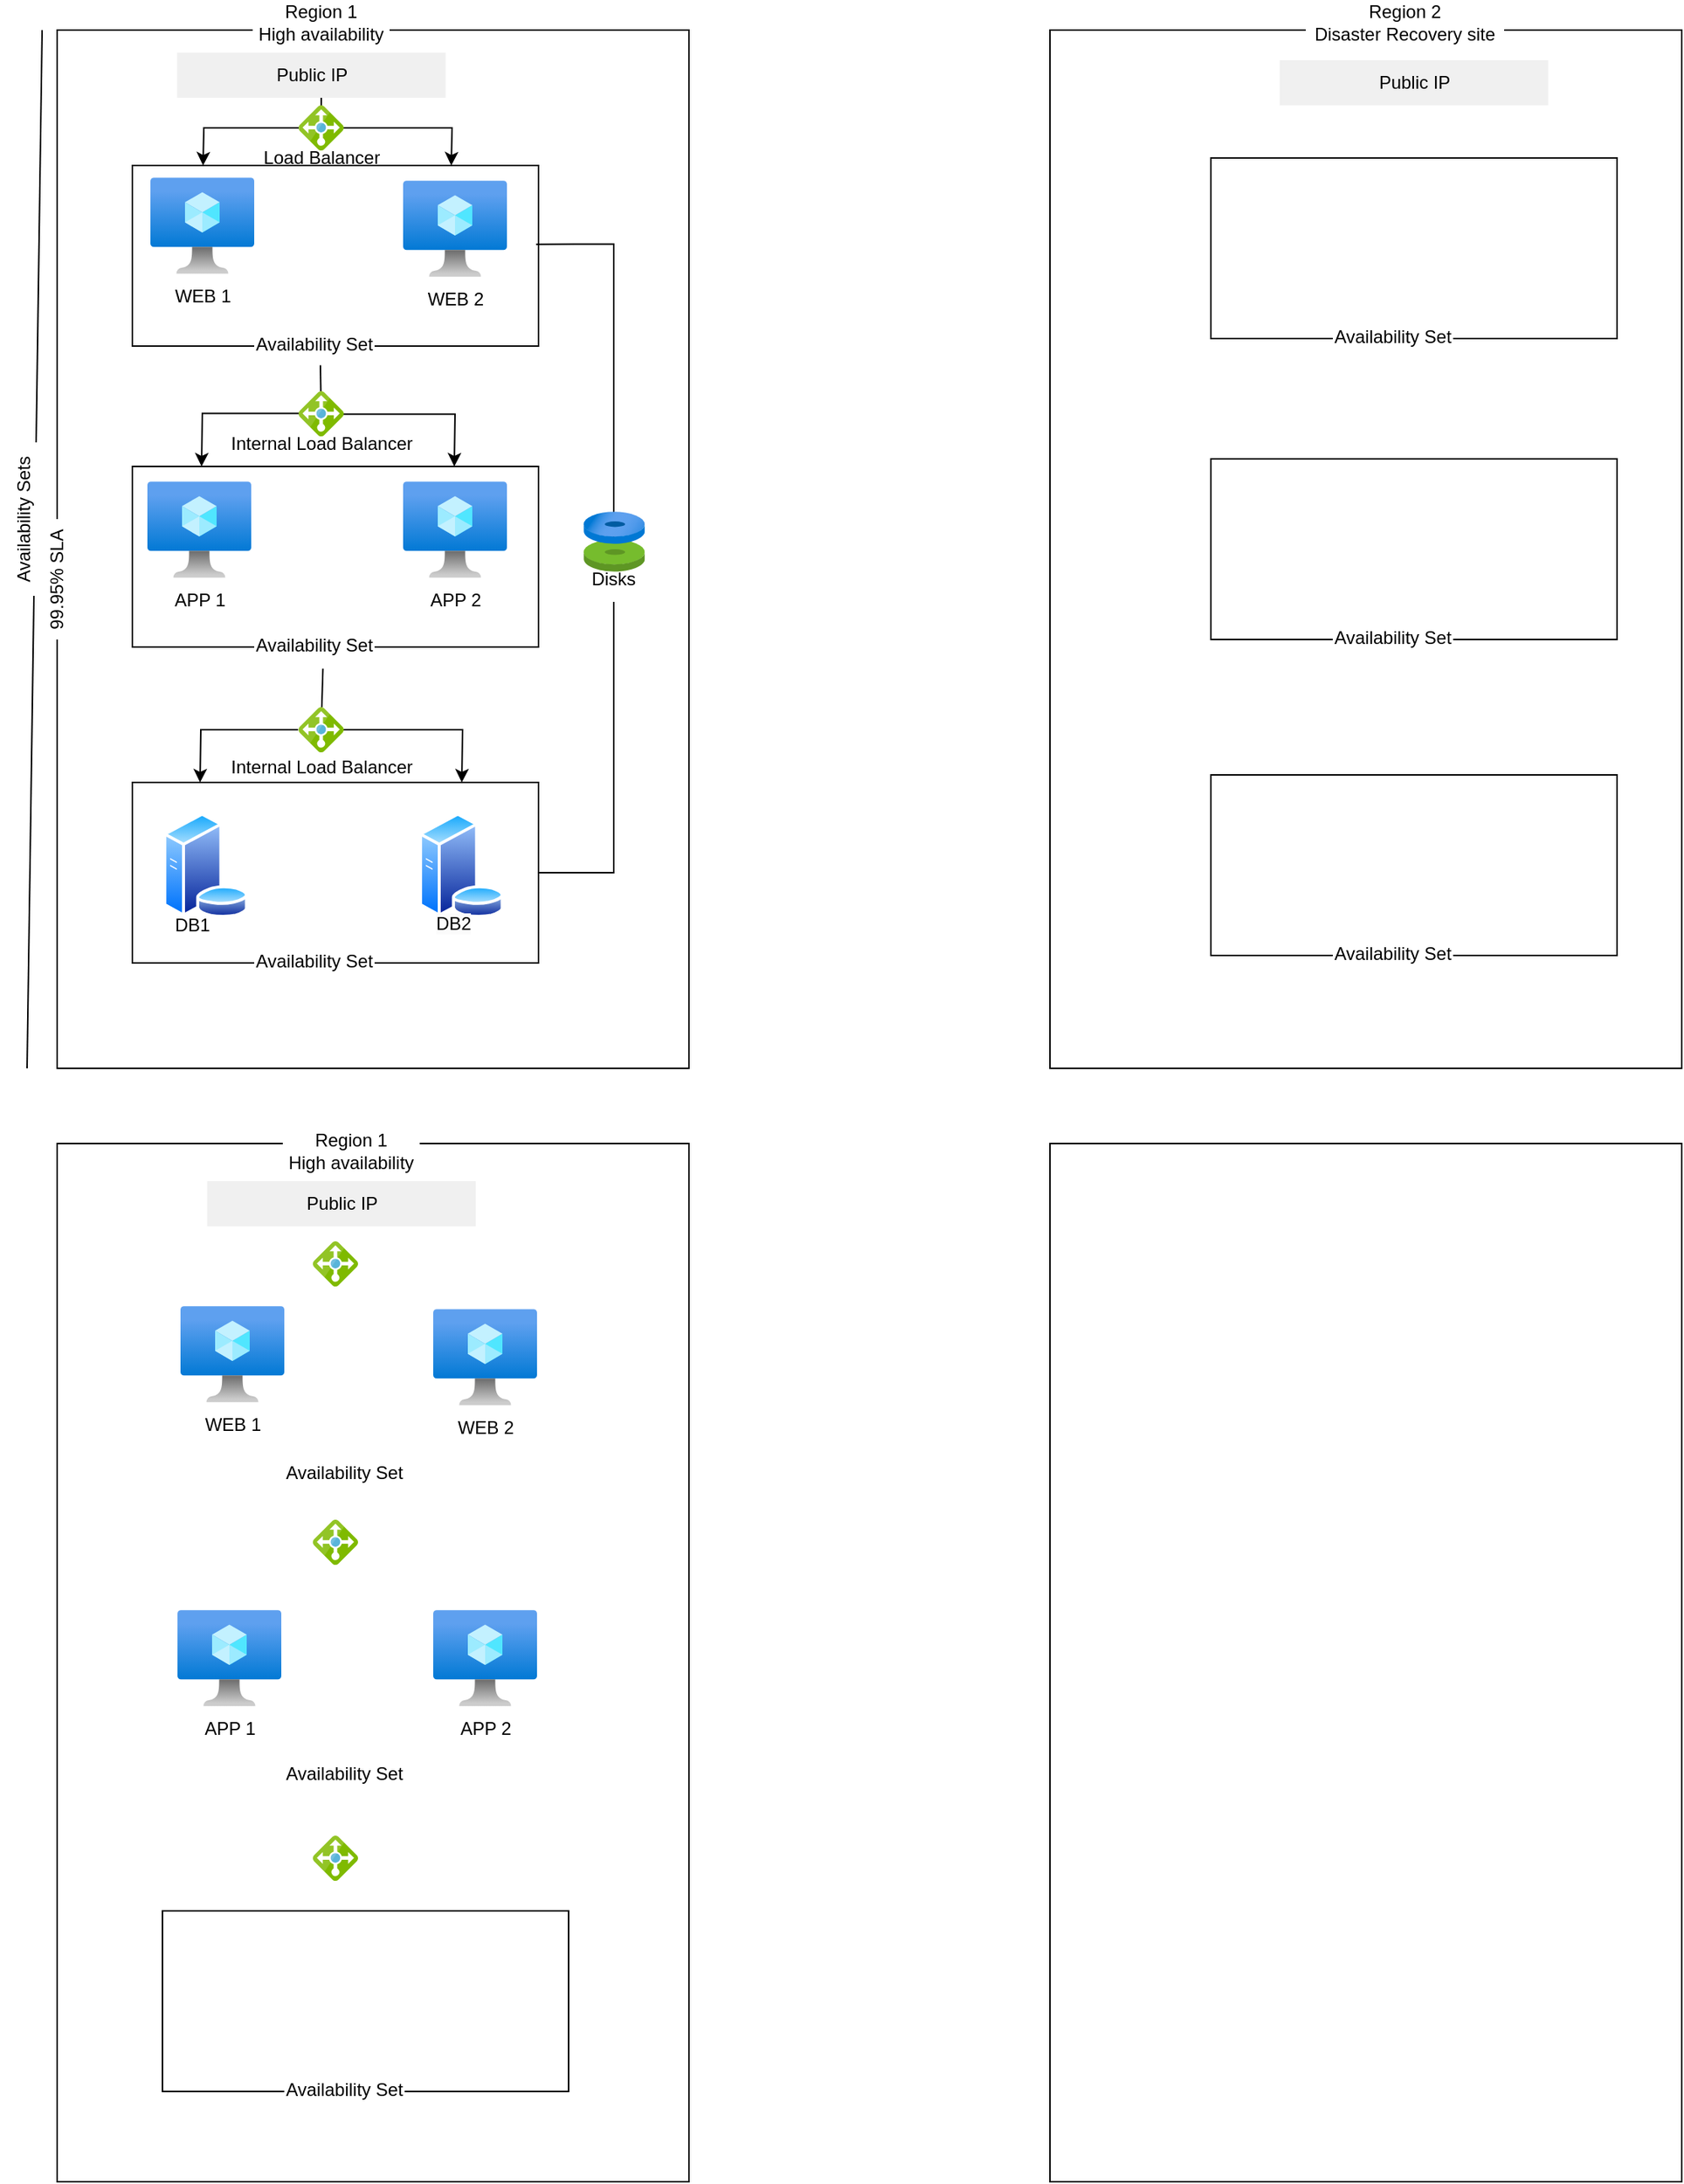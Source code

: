 <mxfile version="23.1.1" type="github">
  <diagram id="WI9T0HZ2pTsCkuznbFz-" name="Page-1">
    <mxGraphModel dx="1430" dy="786" grid="1" gridSize="10" guides="1" tooltips="1" connect="1" arrows="1" fold="1" page="1" pageScale="1" pageWidth="827" pageHeight="1169" math="0" shadow="0">
      <root>
        <mxCell id="0" />
        <mxCell id="1" parent="0" />
        <mxCell id="LbgYifDKzVZNk5WE-PiP-6" value="" style="group;movable=0;resizable=0;rotatable=0;deletable=0;editable=0;locked=1;connectable=0;" vertex="1" connectable="0" parent="1">
          <mxGeometry x="60" y="80" width="1080" height="1430" as="geometry" />
        </mxCell>
        <mxCell id="LbgYifDKzVZNk5WE-PiP-1" value="" style="rounded=0;whiteSpace=wrap;html=1;movable=0;resizable=0;rotatable=0;deletable=0;editable=0;locked=1;connectable=0;" vertex="1" parent="LbgYifDKzVZNk5WE-PiP-6">
          <mxGeometry width="420" height="690" as="geometry" />
        </mxCell>
        <mxCell id="LbgYifDKzVZNk5WE-PiP-2" value="" style="rounded=0;whiteSpace=wrap;html=1;movable=0;resizable=0;rotatable=0;deletable=0;editable=0;locked=1;connectable=0;" vertex="1" parent="LbgYifDKzVZNk5WE-PiP-6">
          <mxGeometry x="660" width="420" height="690" as="geometry" />
        </mxCell>
        <mxCell id="LbgYifDKzVZNk5WE-PiP-3" value="" style="rounded=0;whiteSpace=wrap;html=1;movable=0;resizable=0;rotatable=0;deletable=0;editable=0;locked=1;connectable=0;" vertex="1" parent="LbgYifDKzVZNk5WE-PiP-6">
          <mxGeometry y="740" width="420" height="690" as="geometry" />
        </mxCell>
        <mxCell id="LbgYifDKzVZNk5WE-PiP-4" value="" style="rounded=0;whiteSpace=wrap;html=1;movable=0;resizable=0;rotatable=0;deletable=0;editable=0;locked=1;connectable=0;" vertex="1" parent="LbgYifDKzVZNk5WE-PiP-6">
          <mxGeometry x="660" y="740" width="420" height="690" as="geometry" />
        </mxCell>
        <mxCell id="LbgYifDKzVZNk5WE-PiP-19" value="" style="rounded=0;whiteSpace=wrap;html=1;" vertex="1" parent="1">
          <mxGeometry x="827" y="165" width="270" height="120" as="geometry" />
        </mxCell>
        <mxCell id="LbgYifDKzVZNk5WE-PiP-20" value="" style="rounded=0;whiteSpace=wrap;html=1;" vertex="1" parent="1">
          <mxGeometry x="827" y="365" width="270" height="120" as="geometry" />
        </mxCell>
        <mxCell id="LbgYifDKzVZNk5WE-PiP-21" value="" style="rounded=0;whiteSpace=wrap;html=1;" vertex="1" parent="1">
          <mxGeometry x="827" y="575" width="270" height="120" as="geometry" />
        </mxCell>
        <mxCell id="LbgYifDKzVZNk5WE-PiP-27" value="" style="rounded=0;whiteSpace=wrap;html=1;" vertex="1" parent="1">
          <mxGeometry x="827" y="165" width="270" height="120" as="geometry" />
        </mxCell>
        <mxCell id="LbgYifDKzVZNk5WE-PiP-28" value="Availability Set" style="text;html=1;strokeColor=none;fillColor=default;align=center;verticalAlign=middle;whiteSpace=wrap;rounded=0;" vertex="1" parent="1">
          <mxGeometry x="908" y="269" width="80" height="30" as="geometry" />
        </mxCell>
        <mxCell id="LbgYifDKzVZNk5WE-PiP-29" value="" style="rounded=0;whiteSpace=wrap;html=1;" vertex="1" parent="1">
          <mxGeometry x="827" y="365" width="270" height="120" as="geometry" />
        </mxCell>
        <mxCell id="LbgYifDKzVZNk5WE-PiP-30" value="Availability Set" style="text;html=1;strokeColor=none;fillColor=default;align=center;verticalAlign=middle;whiteSpace=wrap;rounded=0;" vertex="1" parent="1">
          <mxGeometry x="908" y="469" width="80" height="30" as="geometry" />
        </mxCell>
        <mxCell id="LbgYifDKzVZNk5WE-PiP-31" value="" style="rounded=0;whiteSpace=wrap;html=1;" vertex="1" parent="1">
          <mxGeometry x="827" y="575" width="270" height="120" as="geometry" />
        </mxCell>
        <mxCell id="LbgYifDKzVZNk5WE-PiP-32" value="Availability Set" style="text;html=1;strokeColor=none;fillColor=default;align=center;verticalAlign=middle;whiteSpace=wrap;rounded=0;" vertex="1" parent="1">
          <mxGeometry x="908" y="679" width="80" height="30" as="geometry" />
        </mxCell>
        <mxCell id="LbgYifDKzVZNk5WE-PiP-34" value="Region 1&lt;br&gt;High availability" style="text;html=1;strokeColor=none;fillColor=default;align=center;verticalAlign=middle;whiteSpace=wrap;rounded=0;" vertex="1" parent="1">
          <mxGeometry x="190" y="60" width="91" height="30" as="geometry" />
        </mxCell>
        <mxCell id="LbgYifDKzVZNk5WE-PiP-35" value="Region 2&lt;br&gt;Disaster Recovery site" style="text;html=1;strokeColor=none;fillColor=default;align=center;verticalAlign=middle;whiteSpace=wrap;rounded=0;" vertex="1" parent="1">
          <mxGeometry x="890" y="60" width="132" height="30" as="geometry" />
        </mxCell>
        <mxCell id="LbgYifDKzVZNk5WE-PiP-36" value="Public IP" style="text;html=1;strokeColor=none;fillColor=#F0F0F0;align=center;verticalAlign=middle;whiteSpace=wrap;rounded=0;" vertex="1" parent="1">
          <mxGeometry x="139.75" y="95" width="178.5" height="30" as="geometry" />
        </mxCell>
        <mxCell id="LbgYifDKzVZNk5WE-PiP-37" value="Public IP" style="text;html=1;strokeColor=none;fillColor=#F0F0F0;align=center;verticalAlign=middle;whiteSpace=wrap;rounded=0;" vertex="1" parent="1">
          <mxGeometry x="872.75" y="100" width="178.5" height="30" as="geometry" />
        </mxCell>
        <mxCell id="LbgYifDKzVZNk5WE-PiP-53" value="" style="image;sketch=0;aspect=fixed;html=1;points=[];align=center;fontSize=12;image=img/lib/mscae/Load_Balancer_feature.svg;" vertex="1" parent="1">
          <mxGeometry x="220.5" y="530" width="30" height="30" as="geometry" />
        </mxCell>
        <mxCell id="LbgYifDKzVZNk5WE-PiP-54" value="" style="group" vertex="1" connectable="0" parent="1">
          <mxGeometry x="110" y="170" width="270" height="134" as="geometry" />
        </mxCell>
        <mxCell id="LbgYifDKzVZNk5WE-PiP-7" value="" style="rounded=0;whiteSpace=wrap;html=1;" vertex="1" parent="LbgYifDKzVZNk5WE-PiP-54">
          <mxGeometry width="270" height="120" as="geometry" />
        </mxCell>
        <mxCell id="LbgYifDKzVZNk5WE-PiP-22" value="Availability Set" style="text;html=1;strokeColor=none;fillColor=default;align=center;verticalAlign=middle;whiteSpace=wrap;rounded=0;" vertex="1" parent="LbgYifDKzVZNk5WE-PiP-54">
          <mxGeometry x="81" y="104" width="80" height="30" as="geometry" />
        </mxCell>
        <mxCell id="LbgYifDKzVZNk5WE-PiP-41" value="" style="group" vertex="1" connectable="0" parent="LbgYifDKzVZNk5WE-PiP-54">
          <mxGeometry x="12" y="8" width="69" height="94" as="geometry" />
        </mxCell>
        <mxCell id="LbgYifDKzVZNk5WE-PiP-39" value="" style="image;aspect=fixed;html=1;points=[];align=center;fontSize=12;image=img/lib/azure2/compute/Virtual_Machine.svg;" vertex="1" parent="LbgYifDKzVZNk5WE-PiP-41">
          <mxGeometry width="69" height="64" as="geometry" />
        </mxCell>
        <mxCell id="LbgYifDKzVZNk5WE-PiP-40" value="WEB 1" style="text;html=1;strokeColor=none;fillColor=none;align=center;verticalAlign=middle;whiteSpace=wrap;rounded=0;" vertex="1" parent="LbgYifDKzVZNk5WE-PiP-41">
          <mxGeometry x="4.5" y="64" width="60" height="30" as="geometry" />
        </mxCell>
        <mxCell id="LbgYifDKzVZNk5WE-PiP-42" value="" style="group" vertex="1" connectable="0" parent="LbgYifDKzVZNk5WE-PiP-54">
          <mxGeometry x="180" y="10" width="69" height="94" as="geometry" />
        </mxCell>
        <mxCell id="LbgYifDKzVZNk5WE-PiP-43" value="" style="image;aspect=fixed;html=1;points=[];align=center;fontSize=12;image=img/lib/azure2/compute/Virtual_Machine.svg;" vertex="1" parent="LbgYifDKzVZNk5WE-PiP-42">
          <mxGeometry width="69" height="64" as="geometry" />
        </mxCell>
        <mxCell id="LbgYifDKzVZNk5WE-PiP-44" value="WEB 2" style="text;html=1;strokeColor=none;fillColor=none;align=center;verticalAlign=middle;whiteSpace=wrap;rounded=0;" vertex="1" parent="LbgYifDKzVZNk5WE-PiP-42">
          <mxGeometry x="4.5" y="64" width="60" height="30" as="geometry" />
        </mxCell>
        <mxCell id="LbgYifDKzVZNk5WE-PiP-55" value="" style="group" vertex="1" connectable="0" parent="1">
          <mxGeometry x="110" y="370" width="270" height="134" as="geometry" />
        </mxCell>
        <mxCell id="LbgYifDKzVZNk5WE-PiP-23" value="" style="rounded=0;whiteSpace=wrap;html=1;" vertex="1" parent="LbgYifDKzVZNk5WE-PiP-55">
          <mxGeometry width="270" height="120" as="geometry" />
        </mxCell>
        <mxCell id="LbgYifDKzVZNk5WE-PiP-24" value="Availability Set" style="text;html=1;strokeColor=none;fillColor=default;align=center;verticalAlign=middle;whiteSpace=wrap;rounded=0;" vertex="1" parent="LbgYifDKzVZNk5WE-PiP-55">
          <mxGeometry x="81" y="104" width="80" height="30" as="geometry" />
        </mxCell>
        <mxCell id="LbgYifDKzVZNk5WE-PiP-45" value="" style="group" vertex="1" connectable="0" parent="LbgYifDKzVZNk5WE-PiP-55">
          <mxGeometry x="10" y="10" width="69" height="94" as="geometry" />
        </mxCell>
        <mxCell id="LbgYifDKzVZNk5WE-PiP-46" value="" style="image;aspect=fixed;html=1;points=[];align=center;fontSize=12;image=img/lib/azure2/compute/Virtual_Machine.svg;" vertex="1" parent="LbgYifDKzVZNk5WE-PiP-45">
          <mxGeometry width="69" height="64" as="geometry" />
        </mxCell>
        <mxCell id="LbgYifDKzVZNk5WE-PiP-47" value="APP 1" style="text;html=1;strokeColor=none;fillColor=none;align=center;verticalAlign=middle;whiteSpace=wrap;rounded=0;" vertex="1" parent="LbgYifDKzVZNk5WE-PiP-45">
          <mxGeometry x="4.5" y="64" width="60" height="30" as="geometry" />
        </mxCell>
        <mxCell id="LbgYifDKzVZNk5WE-PiP-48" value="" style="group" vertex="1" connectable="0" parent="LbgYifDKzVZNk5WE-PiP-55">
          <mxGeometry x="180" y="10" width="69" height="94" as="geometry" />
        </mxCell>
        <mxCell id="LbgYifDKzVZNk5WE-PiP-49" value="" style="image;aspect=fixed;html=1;points=[];align=center;fontSize=12;image=img/lib/azure2/compute/Virtual_Machine.svg;" vertex="1" parent="LbgYifDKzVZNk5WE-PiP-48">
          <mxGeometry width="69" height="64" as="geometry" />
        </mxCell>
        <mxCell id="LbgYifDKzVZNk5WE-PiP-50" value="APP 2" style="text;html=1;strokeColor=none;fillColor=none;align=center;verticalAlign=middle;whiteSpace=wrap;rounded=0;" vertex="1" parent="LbgYifDKzVZNk5WE-PiP-48">
          <mxGeometry x="4.5" y="64" width="60" height="30" as="geometry" />
        </mxCell>
        <mxCell id="LbgYifDKzVZNk5WE-PiP-56" value="" style="group" vertex="1" connectable="0" parent="1">
          <mxGeometry x="110" y="580" width="270" height="134" as="geometry" />
        </mxCell>
        <mxCell id="LbgYifDKzVZNk5WE-PiP-25" value="" style="rounded=0;whiteSpace=wrap;html=1;" vertex="1" parent="LbgYifDKzVZNk5WE-PiP-56">
          <mxGeometry width="270" height="120" as="geometry" />
        </mxCell>
        <mxCell id="LbgYifDKzVZNk5WE-PiP-26" value="Availability Set" style="text;html=1;strokeColor=none;fillColor=default;align=center;verticalAlign=middle;whiteSpace=wrap;rounded=0;" vertex="1" parent="LbgYifDKzVZNk5WE-PiP-56">
          <mxGeometry x="81" y="104" width="80" height="30" as="geometry" />
        </mxCell>
        <mxCell id="LbgYifDKzVZNk5WE-PiP-85" value="" style="image;aspect=fixed;perimeter=ellipsePerimeter;html=1;align=center;shadow=0;dashed=0;spacingTop=3;image=img/lib/active_directory/database_server.svg;" vertex="1" parent="LbgYifDKzVZNk5WE-PiP-56">
          <mxGeometry x="20" y="20" width="57.4" height="70" as="geometry" />
        </mxCell>
        <mxCell id="LbgYifDKzVZNk5WE-PiP-86" value="" style="image;aspect=fixed;perimeter=ellipsePerimeter;html=1;align=center;shadow=0;dashed=0;spacingTop=3;image=img/lib/active_directory/database_server.svg;" vertex="1" parent="LbgYifDKzVZNk5WE-PiP-56">
          <mxGeometry x="190" y="20" width="57.4" height="70" as="geometry" />
        </mxCell>
        <mxCell id="LbgYifDKzVZNk5WE-PiP-87" value="DB1" style="text;html=1;strokeColor=none;fillColor=none;align=center;verticalAlign=middle;whiteSpace=wrap;rounded=0;" vertex="1" parent="LbgYifDKzVZNk5WE-PiP-56">
          <mxGeometry x="10" y="80" width="60" height="30" as="geometry" />
        </mxCell>
        <mxCell id="LbgYifDKzVZNk5WE-PiP-88" value="&lt;span style=&quot;color: rgb(0, 0, 0); font-family: Helvetica; font-size: 12px; font-style: normal; font-variant-ligatures: normal; font-variant-caps: normal; font-weight: 400; letter-spacing: normal; orphans: 2; text-align: center; text-indent: 0px; text-transform: none; widows: 2; word-spacing: 0px; -webkit-text-stroke-width: 0px; background-color: rgb(251, 251, 251); text-decoration-thickness: initial; text-decoration-style: initial; text-decoration-color: initial; float: none; display: inline !important;&quot;&gt;DB2&lt;/span&gt;" style="text;whiteSpace=wrap;html=1;" vertex="1" parent="LbgYifDKzVZNk5WE-PiP-56">
          <mxGeometry x="200" y="80" width="60" height="40" as="geometry" />
        </mxCell>
        <mxCell id="LbgYifDKzVZNk5WE-PiP-58" value="Region 1&lt;br&gt;High availability" style="text;html=1;strokeColor=none;fillColor=default;align=center;verticalAlign=middle;whiteSpace=wrap;rounded=0;" vertex="1" parent="1">
          <mxGeometry x="210" y="810" width="91" height="30" as="geometry" />
        </mxCell>
        <mxCell id="LbgYifDKzVZNk5WE-PiP-59" value="Public IP" style="text;html=1;strokeColor=none;fillColor=#F0F0F0;align=center;verticalAlign=middle;whiteSpace=wrap;rounded=0;" vertex="1" parent="1">
          <mxGeometry x="159.75" y="845" width="178.5" height="30" as="geometry" />
        </mxCell>
        <mxCell id="LbgYifDKzVZNk5WE-PiP-60" value="" style="image;sketch=0;aspect=fixed;html=1;points=[];align=center;fontSize=12;image=img/lib/mscae/Load_Balancer_feature.svg;" vertex="1" parent="1">
          <mxGeometry x="230" y="885" width="30" height="30" as="geometry" />
        </mxCell>
        <mxCell id="LbgYifDKzVZNk5WE-PiP-61" value="" style="image;sketch=0;aspect=fixed;html=1;points=[];align=center;fontSize=12;image=img/lib/mscae/Load_Balancer_feature.svg;" vertex="1" parent="1">
          <mxGeometry x="230" y="1070" width="30" height="30" as="geometry" />
        </mxCell>
        <mxCell id="LbgYifDKzVZNk5WE-PiP-62" value="" style="image;sketch=0;aspect=fixed;html=1;points=[];align=center;fontSize=12;image=img/lib/mscae/Load_Balancer_feature.svg;" vertex="1" parent="1">
          <mxGeometry x="230" y="1280" width="30" height="30" as="geometry" />
        </mxCell>
        <mxCell id="LbgYifDKzVZNk5WE-PiP-65" value="Availability Set" style="text;html=1;strokeColor=none;fillColor=default;align=center;verticalAlign=middle;whiteSpace=wrap;rounded=0;" vertex="1" parent="1">
          <mxGeometry x="211" y="1024" width="80" height="30" as="geometry" />
        </mxCell>
        <mxCell id="LbgYifDKzVZNk5WE-PiP-66" value="" style="group" vertex="1" connectable="0" parent="1">
          <mxGeometry x="142" y="928" width="69" height="94" as="geometry" />
        </mxCell>
        <mxCell id="LbgYifDKzVZNk5WE-PiP-67" value="" style="image;aspect=fixed;html=1;points=[];align=center;fontSize=12;image=img/lib/azure2/compute/Virtual_Machine.svg;" vertex="1" parent="LbgYifDKzVZNk5WE-PiP-66">
          <mxGeometry width="69" height="64" as="geometry" />
        </mxCell>
        <mxCell id="LbgYifDKzVZNk5WE-PiP-68" value="WEB 1" style="text;html=1;strokeColor=none;fillColor=none;align=center;verticalAlign=middle;whiteSpace=wrap;rounded=0;" vertex="1" parent="LbgYifDKzVZNk5WE-PiP-66">
          <mxGeometry x="4.5" y="64" width="60" height="30" as="geometry" />
        </mxCell>
        <mxCell id="LbgYifDKzVZNk5WE-PiP-69" value="" style="group" vertex="1" connectable="0" parent="1">
          <mxGeometry x="310" y="930" width="69" height="94" as="geometry" />
        </mxCell>
        <mxCell id="LbgYifDKzVZNk5WE-PiP-70" value="" style="image;aspect=fixed;html=1;points=[];align=center;fontSize=12;image=img/lib/azure2/compute/Virtual_Machine.svg;" vertex="1" parent="LbgYifDKzVZNk5WE-PiP-69">
          <mxGeometry width="69" height="64" as="geometry" />
        </mxCell>
        <mxCell id="LbgYifDKzVZNk5WE-PiP-71" value="WEB 2" style="text;html=1;strokeColor=none;fillColor=none;align=center;verticalAlign=middle;whiteSpace=wrap;rounded=0;" vertex="1" parent="LbgYifDKzVZNk5WE-PiP-69">
          <mxGeometry x="4.5" y="64" width="60" height="30" as="geometry" />
        </mxCell>
        <mxCell id="LbgYifDKzVZNk5WE-PiP-74" value="Availability Set" style="text;html=1;strokeColor=none;fillColor=default;align=center;verticalAlign=middle;whiteSpace=wrap;rounded=0;" vertex="1" parent="1">
          <mxGeometry x="211" y="1224" width="80" height="30" as="geometry" />
        </mxCell>
        <mxCell id="LbgYifDKzVZNk5WE-PiP-75" value="" style="group" vertex="1" connectable="0" parent="1">
          <mxGeometry x="140" y="1130" width="69" height="94" as="geometry" />
        </mxCell>
        <mxCell id="LbgYifDKzVZNk5WE-PiP-76" value="" style="image;aspect=fixed;html=1;points=[];align=center;fontSize=12;image=img/lib/azure2/compute/Virtual_Machine.svg;" vertex="1" parent="LbgYifDKzVZNk5WE-PiP-75">
          <mxGeometry width="69" height="64" as="geometry" />
        </mxCell>
        <mxCell id="LbgYifDKzVZNk5WE-PiP-77" value="APP 1" style="text;html=1;strokeColor=none;fillColor=none;align=center;verticalAlign=middle;whiteSpace=wrap;rounded=0;" vertex="1" parent="LbgYifDKzVZNk5WE-PiP-75">
          <mxGeometry x="4.5" y="64" width="60" height="30" as="geometry" />
        </mxCell>
        <mxCell id="LbgYifDKzVZNk5WE-PiP-78" value="" style="group" vertex="1" connectable="0" parent="1">
          <mxGeometry x="310" y="1130" width="69" height="94" as="geometry" />
        </mxCell>
        <mxCell id="LbgYifDKzVZNk5WE-PiP-79" value="" style="image;aspect=fixed;html=1;points=[];align=center;fontSize=12;image=img/lib/azure2/compute/Virtual_Machine.svg;" vertex="1" parent="LbgYifDKzVZNk5WE-PiP-78">
          <mxGeometry width="69" height="64" as="geometry" />
        </mxCell>
        <mxCell id="LbgYifDKzVZNk5WE-PiP-80" value="APP 2" style="text;html=1;strokeColor=none;fillColor=none;align=center;verticalAlign=middle;whiteSpace=wrap;rounded=0;" vertex="1" parent="LbgYifDKzVZNk5WE-PiP-78">
          <mxGeometry x="4.5" y="64" width="60" height="30" as="geometry" />
        </mxCell>
        <mxCell id="LbgYifDKzVZNk5WE-PiP-82" value="" style="rounded=0;whiteSpace=wrap;html=1;" vertex="1" parent="1">
          <mxGeometry x="130" y="1330" width="270" height="120" as="geometry" />
        </mxCell>
        <mxCell id="LbgYifDKzVZNk5WE-PiP-83" value="Availability Set" style="text;html=1;strokeColor=none;fillColor=default;align=center;verticalAlign=middle;whiteSpace=wrap;rounded=0;" vertex="1" parent="1">
          <mxGeometry x="211" y="1434" width="80" height="30" as="geometry" />
        </mxCell>
        <mxCell id="LbgYifDKzVZNk5WE-PiP-89" value="Load Balancer" style="text;html=1;strokeColor=none;fillColor=none;align=center;verticalAlign=middle;whiteSpace=wrap;rounded=0;" vertex="1" parent="1">
          <mxGeometry x="195.5" y="150" width="80" height="30" as="geometry" />
        </mxCell>
        <mxCell id="LbgYifDKzVZNk5WE-PiP-91" value="Internal Load Balancer" style="text;html=1;strokeColor=none;fillColor=none;align=center;verticalAlign=middle;whiteSpace=wrap;rounded=0;" vertex="1" parent="1">
          <mxGeometry x="171" y="555" width="130" height="30" as="geometry" />
        </mxCell>
        <mxCell id="LbgYifDKzVZNk5WE-PiP-92" value="Internal Load Balancer" style="text;html=1;strokeColor=none;fillColor=none;align=center;verticalAlign=middle;whiteSpace=wrap;rounded=0;" vertex="1" parent="1">
          <mxGeometry x="171" y="340" width="130" height="30" as="geometry" />
        </mxCell>
        <mxCell id="LbgYifDKzVZNk5WE-PiP-94" value="99.95% SLA" style="text;html=1;strokeColor=none;fillColor=default;align=center;verticalAlign=middle;whiteSpace=wrap;rounded=0;direction=west;flipV=0;rotation=-90;" vertex="1" parent="1">
          <mxGeometry x="20" y="430" width="80" height="30" as="geometry" />
        </mxCell>
        <mxCell id="LbgYifDKzVZNk5WE-PiP-95" value="" style="endArrow=none;html=1;rounded=0;" edge="1" parent="1">
          <mxGeometry width="50" height="50" relative="1" as="geometry">
            <mxPoint x="40" y="770" as="sourcePoint" />
            <mxPoint x="50" y="80" as="targetPoint" />
          </mxGeometry>
        </mxCell>
        <mxCell id="LbgYifDKzVZNk5WE-PiP-96" value="Availability Sets" style="text;html=1;strokeColor=none;fillColor=default;align=center;verticalAlign=middle;whiteSpace=wrap;rounded=0;direction=west;flipV=0;rotation=-90;" vertex="1" parent="1">
          <mxGeometry x="-13" y="390" width="102" height="30" as="geometry" />
        </mxCell>
        <mxCell id="LbgYifDKzVZNk5WE-PiP-97" value="" style="endArrow=classic;html=1;rounded=0;edgeStyle=orthogonalEdgeStyle;strokeWidth=1;" edge="1" parent="1" source="LbgYifDKzVZNk5WE-PiP-51">
          <mxGeometry width="50" height="50" relative="1" as="geometry">
            <mxPoint x="550" y="180" as="sourcePoint" />
            <mxPoint x="322" y="170" as="targetPoint" />
          </mxGeometry>
        </mxCell>
        <mxCell id="LbgYifDKzVZNk5WE-PiP-98" value="" style="endArrow=classic;html=1;rounded=0;edgeStyle=orthogonalEdgeStyle;strokeWidth=1;" edge="1" parent="1" source="LbgYifDKzVZNk5WE-PiP-51">
          <mxGeometry width="50" height="50" relative="1" as="geometry">
            <mxPoint x="261" y="155" as="sourcePoint" />
            <mxPoint x="157" y="170" as="targetPoint" />
          </mxGeometry>
        </mxCell>
        <mxCell id="LbgYifDKzVZNk5WE-PiP-99" value="" style="endArrow=none;html=1;rounded=0;exitX=0.537;exitY=1;exitDx=0;exitDy=0;exitPerimeter=0;entryX=0.502;entryY=0.062;entryDx=0;entryDy=0;entryPerimeter=0;" edge="1" parent="1" source="LbgYifDKzVZNk5WE-PiP-36" target="LbgYifDKzVZNk5WE-PiP-51">
          <mxGeometry width="50" height="50" relative="1" as="geometry">
            <mxPoint x="550" y="180" as="sourcePoint" />
            <mxPoint x="600" y="130" as="targetPoint" />
          </mxGeometry>
        </mxCell>
        <mxCell id="LbgYifDKzVZNk5WE-PiP-100" value="" style="endArrow=none;html=1;rounded=0;exitX=0.55;exitY=0.957;exitDx=0;exitDy=0;exitPerimeter=0;" edge="1" parent="1" source="LbgYifDKzVZNk5WE-PiP-22" target="LbgYifDKzVZNk5WE-PiP-52">
          <mxGeometry width="50" height="50" relative="1" as="geometry">
            <mxPoint x="550" y="180" as="sourcePoint" />
            <mxPoint x="600" y="130" as="targetPoint" />
          </mxGeometry>
        </mxCell>
        <mxCell id="LbgYifDKzVZNk5WE-PiP-101" value="" style="endArrow=classic;html=1;rounded=0;edgeStyle=orthogonalEdgeStyle;strokeWidth=1;exitX=0.94;exitY=0.51;exitDx=0;exitDy=0;exitPerimeter=0;" edge="1" parent="1" source="LbgYifDKzVZNk5WE-PiP-52">
          <mxGeometry width="50" height="50" relative="1" as="geometry">
            <mxPoint x="261" y="155" as="sourcePoint" />
            <mxPoint x="324" y="370" as="targetPoint" />
          </mxGeometry>
        </mxCell>
        <mxCell id="LbgYifDKzVZNk5WE-PiP-102" value="" style="endArrow=classic;html=1;rounded=0;edgeStyle=orthogonalEdgeStyle;strokeWidth=1;exitX=0.083;exitY=0.49;exitDx=0;exitDy=0;exitPerimeter=0;" edge="1" parent="1" source="LbgYifDKzVZNk5WE-PiP-52">
          <mxGeometry width="50" height="50" relative="1" as="geometry">
            <mxPoint x="259" y="345" as="sourcePoint" />
            <mxPoint x="156" y="370" as="targetPoint" />
          </mxGeometry>
        </mxCell>
        <mxCell id="LbgYifDKzVZNk5WE-PiP-52" value="" style="image;sketch=0;aspect=fixed;html=1;points=[];align=center;fontSize=12;image=img/lib/mscae/Load_Balancer_feature.svg;" vertex="1" parent="1">
          <mxGeometry x="220.5" y="320" width="30" height="30" as="geometry" />
        </mxCell>
        <mxCell id="LbgYifDKzVZNk5WE-PiP-51" value="" style="image;sketch=0;aspect=fixed;html=1;points=[];align=center;fontSize=12;image=img/lib/mscae/Load_Balancer_feature.svg;" vertex="1" parent="1">
          <mxGeometry x="220.5" y="130" width="30" height="30" as="geometry" />
        </mxCell>
        <mxCell id="LbgYifDKzVZNk5WE-PiP-104" value="" style="endArrow=none;html=1;rounded=0;exitX=0.571;exitY=1.014;exitDx=0;exitDy=0;exitPerimeter=0;" edge="1" parent="1" source="LbgYifDKzVZNk5WE-PiP-24" target="LbgYifDKzVZNk5WE-PiP-53">
          <mxGeometry width="50" height="50" relative="1" as="geometry">
            <mxPoint x="550" y="410" as="sourcePoint" />
            <mxPoint x="600" y="360" as="targetPoint" />
          </mxGeometry>
        </mxCell>
        <mxCell id="LbgYifDKzVZNk5WE-PiP-105" value="" style="endArrow=classic;html=1;rounded=0;edgeStyle=orthogonalEdgeStyle;strokeWidth=1;" edge="1" parent="1" source="LbgYifDKzVZNk5WE-PiP-53">
          <mxGeometry width="50" height="50" relative="1" as="geometry">
            <mxPoint x="260" y="547.5" as="sourcePoint" />
            <mxPoint x="329" y="580" as="targetPoint" />
          </mxGeometry>
        </mxCell>
        <mxCell id="LbgYifDKzVZNk5WE-PiP-106" value="" style="endArrow=classic;html=1;rounded=0;edgeStyle=orthogonalEdgeStyle;strokeWidth=1;exitX=-0.012;exitY=0.5;exitDx=0;exitDy=0;exitPerimeter=0;" edge="1" parent="1" source="LbgYifDKzVZNk5WE-PiP-53">
          <mxGeometry width="50" height="50" relative="1" as="geometry">
            <mxPoint x="261" y="555" as="sourcePoint" />
            <mxPoint x="155" y="580" as="targetPoint" />
          </mxGeometry>
        </mxCell>
        <mxCell id="LbgYifDKzVZNk5WE-PiP-107" value="" style="endArrow=none;html=1;rounded=0;exitX=0.994;exitY=0.436;exitDx=0;exitDy=0;exitPerimeter=0;edgeStyle=orthogonalEdgeStyle;entryX=1;entryY=0.5;entryDx=0;entryDy=0;" edge="1" parent="1" source="LbgYifDKzVZNk5WE-PiP-7" target="LbgYifDKzVZNk5WE-PiP-25">
          <mxGeometry width="50" height="50" relative="1" as="geometry">
            <mxPoint x="550" y="420" as="sourcePoint" />
            <mxPoint x="430" y="660" as="targetPoint" />
            <Array as="points">
              <mxPoint x="430" y="222" />
              <mxPoint x="430" y="640" />
            </Array>
          </mxGeometry>
        </mxCell>
        <mxCell id="LbgYifDKzVZNk5WE-PiP-93" value="Disks" style="text;html=1;strokeColor=none;fillColor=default;align=center;verticalAlign=middle;whiteSpace=wrap;rounded=0;" vertex="1" parent="1">
          <mxGeometry x="400" y="430" width="60" height="30" as="geometry" />
        </mxCell>
        <mxCell id="LbgYifDKzVZNk5WE-PiP-84" value="" style="image;aspect=fixed;html=1;points=[];align=center;fontSize=12;image=img/lib/azure2/compute/Disks.svg;" vertex="1" parent="1">
          <mxGeometry x="410" y="400" width="40.71" height="40" as="geometry" />
        </mxCell>
      </root>
    </mxGraphModel>
  </diagram>
</mxfile>
